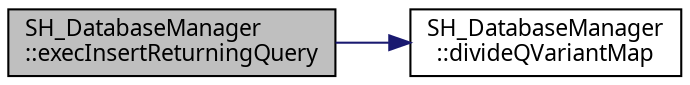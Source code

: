 digraph "SH_DatabaseManager::execInsertReturningQuery"
{
 // INTERACTIVE_SVG=YES
  bgcolor="transparent";
  edge [fontname="Verdana",fontsize="11",labelfontname="Verdana",labelfontsize="11"];
  node [fontname="Verdana",fontsize="11",shape=record];
  rankdir="LR";
  Node1 [label="SH_DatabaseManager\l::execInsertReturningQuery",height=0.2,width=0.4,color="black", fillcolor="grey75", style="filled" fontcolor="black"];
  Node1 -> Node2 [color="midnightblue",fontsize="11",style="solid",fontname="Verdana"];
  Node2 [label="SH_DatabaseManager\l::divideQVariantMap",height=0.2,width=0.4,color="black",URL="$classSH__DatabaseManager.html#a4562e0c0027c0adbba645edc433f7fd1"];
}
